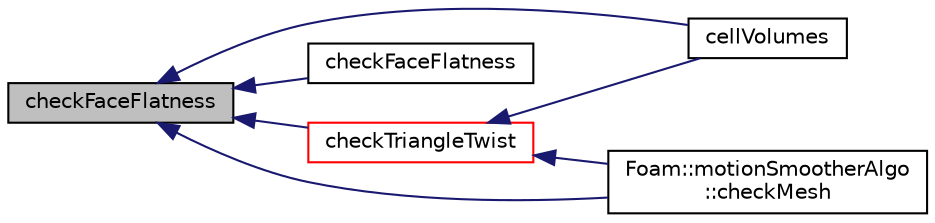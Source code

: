 digraph "checkFaceFlatness"
{
  bgcolor="transparent";
  edge [fontname="Helvetica",fontsize="10",labelfontname="Helvetica",labelfontsize="10"];
  node [fontname="Helvetica",fontsize="10",shape=record];
  rankdir="LR";
  Node1 [label="checkFaceFlatness",height=0.2,width=0.4,color="black", fillcolor="grey75", style="filled", fontcolor="black"];
  Node1 -> Node2 [dir="back",color="midnightblue",fontsize="10",style="solid",fontname="Helvetica"];
  Node2 [label="cellVolumes",height=0.2,width=0.4,color="black",URL="$a01965.html#a40e07e1b8fd6e3181df1f67a89f962a4"];
  Node1 -> Node3 [dir="back",color="midnightblue",fontsize="10",style="solid",fontname="Helvetica"];
  Node3 [label="checkFaceFlatness",height=0.2,width=0.4,color="black",URL="$a01965.html#a72592b4cf12d4fc25aa2f55d81fa90a4"];
  Node1 -> Node4 [dir="back",color="midnightblue",fontsize="10",style="solid",fontname="Helvetica"];
  Node4 [label="Foam::motionSmootherAlgo\l::checkMesh",height=0.2,width=0.4,color="black",URL="$a01572.html#aa9f61ed4ec6238efaec747b27fa0143c",tooltip="Check part of mesh including baffles with mesh settings in dict. "];
  Node1 -> Node5 [dir="back",color="midnightblue",fontsize="10",style="solid",fontname="Helvetica"];
  Node5 [label="checkTriangleTwist",height=0.2,width=0.4,color="red",URL="$a01965.html#a1cffc7219859f1b1b9ed8a96be57f242",tooltip="Consecutive triangle (from face-centre decomposition) normals. "];
  Node5 -> Node2 [dir="back",color="midnightblue",fontsize="10",style="solid",fontname="Helvetica"];
  Node5 -> Node4 [dir="back",color="midnightblue",fontsize="10",style="solid",fontname="Helvetica"];
}
